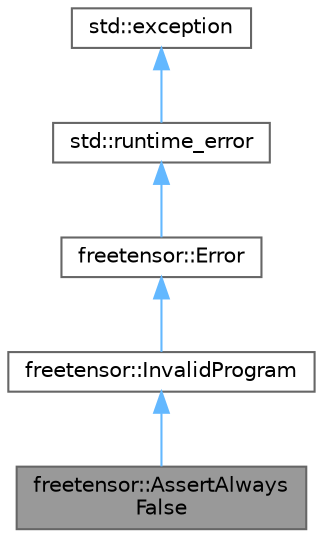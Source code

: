 digraph "freetensor::AssertAlwaysFalse"
{
 // LATEX_PDF_SIZE
  bgcolor="transparent";
  edge [fontname=Helvetica,fontsize=10,labelfontname=Helvetica,labelfontsize=10];
  node [fontname=Helvetica,fontsize=10,shape=box,height=0.2,width=0.4];
  Node1 [label="freetensor::AssertAlways\lFalse",height=0.2,width=0.4,color="gray40", fillcolor="grey60", style="filled", fontcolor="black",tooltip=" "];
  Node2 -> Node1 [dir="back",color="steelblue1",style="solid"];
  Node2 [label="freetensor::InvalidProgram",height=0.2,width=0.4,color="gray40", fillcolor="white", style="filled",URL="$classfreetensor_1_1InvalidProgram.html",tooltip=" "];
  Node3 -> Node2 [dir="back",color="steelblue1",style="solid"];
  Node3 [label="freetensor::Error",height=0.2,width=0.4,color="gray40", fillcolor="white", style="filled",URL="$classfreetensor_1_1Error.html",tooltip=" "];
  Node4 -> Node3 [dir="back",color="steelblue1",style="solid"];
  Node4 [label="std::runtime_error",height=0.2,width=0.4,color="gray40", fillcolor="white", style="filled",tooltip=" "];
  Node5 -> Node4 [dir="back",color="steelblue1",style="solid"];
  Node5 [label="std::exception",height=0.2,width=0.4,color="gray40", fillcolor="white", style="filled",tooltip=" "];
}
